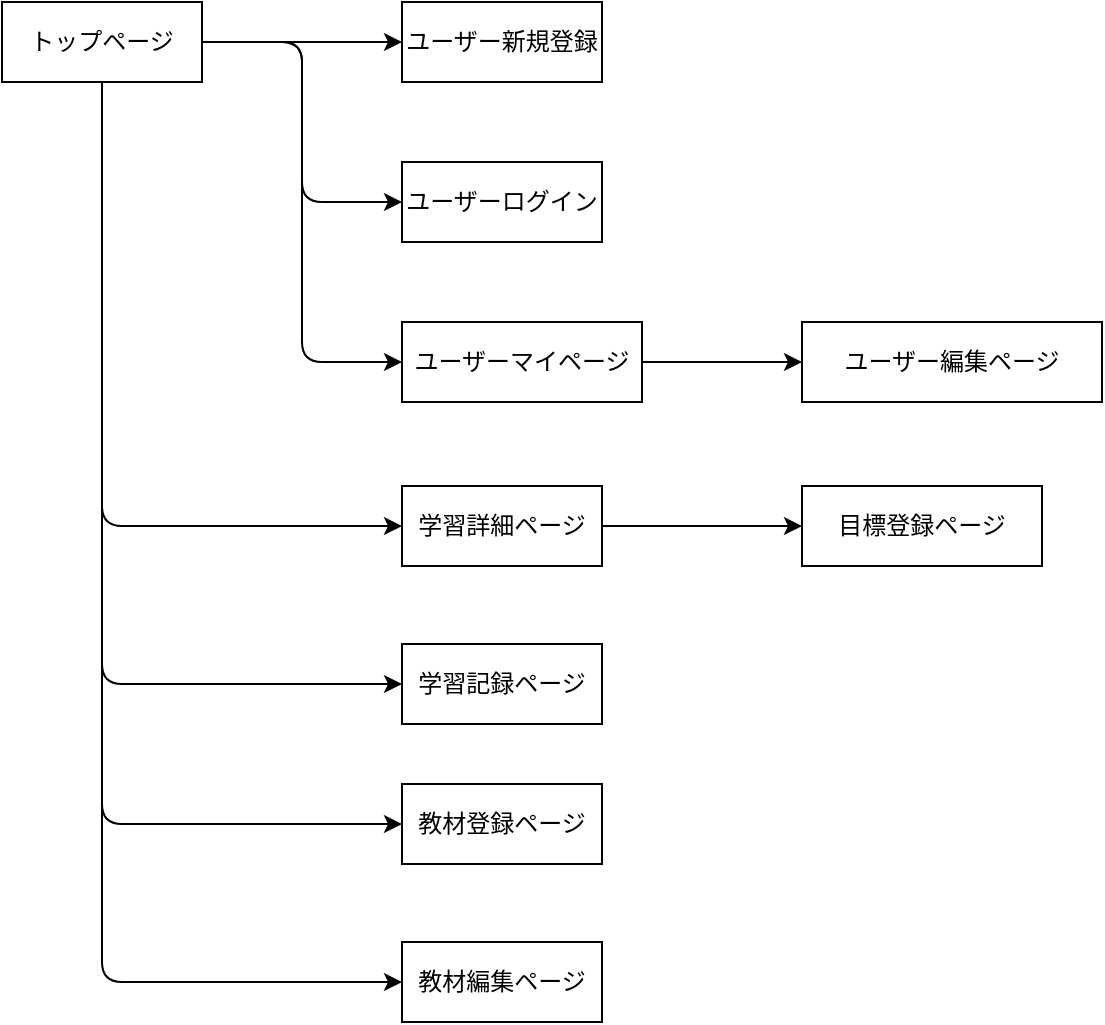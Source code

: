 <mxfile>
    <diagram id="_8IRfZ7InU6o6pw4O-bY" name="ページ1">
        <mxGraphModel dx="968" dy="777" grid="1" gridSize="10" guides="1" tooltips="1" connect="1" arrows="1" fold="1" page="1" pageScale="1" pageWidth="827" pageHeight="1169" math="0" shadow="0">
            <root>
                <mxCell id="0"/>
                <mxCell id="1" parent="0"/>
                <mxCell id="4" style="edgeStyle=none;html=1;exitX=1;exitY=0.5;exitDx=0;exitDy=0;" parent="1" source="2" target="3" edge="1">
                    <mxGeometry relative="1" as="geometry"/>
                </mxCell>
                <mxCell id="8" style="edgeStyle=orthogonalEdgeStyle;html=1;exitX=1;exitY=0.5;exitDx=0;exitDy=0;entryX=0;entryY=0.5;entryDx=0;entryDy=0;" parent="1" source="2" target="5" edge="1">
                    <mxGeometry relative="1" as="geometry"/>
                </mxCell>
                <mxCell id="9" style="edgeStyle=orthogonalEdgeStyle;html=1;exitX=1;exitY=0.5;exitDx=0;exitDy=0;entryX=0;entryY=0.5;entryDx=0;entryDy=0;" parent="1" source="2" target="6" edge="1">
                    <mxGeometry relative="1" as="geometry"/>
                </mxCell>
                <mxCell id="16" style="edgeStyle=orthogonalEdgeStyle;html=1;exitX=0.5;exitY=1;exitDx=0;exitDy=0;entryX=0;entryY=0.5;entryDx=0;entryDy=0;" parent="1" source="2" target="13" edge="1">
                    <mxGeometry relative="1" as="geometry"/>
                </mxCell>
                <mxCell id="20" style="edgeStyle=orthogonalEdgeStyle;html=1;exitX=0.5;exitY=1;exitDx=0;exitDy=0;entryX=0;entryY=0.5;entryDx=0;entryDy=0;" parent="1" source="2" target="19" edge="1">
                    <mxGeometry relative="1" as="geometry"/>
                </mxCell>
                <mxCell id="31" style="edgeStyle=orthogonalEdgeStyle;html=1;exitX=0.5;exitY=1;exitDx=0;exitDy=0;entryX=0;entryY=0.5;entryDx=0;entryDy=0;" edge="1" parent="1" source="2" target="30">
                    <mxGeometry relative="1" as="geometry"/>
                </mxCell>
                <mxCell id="2" value="トップページ" style="rounded=1;arcSize=0;whiteSpace=wrap;html=1;align=center;" parent="1" vertex="1">
                    <mxGeometry x="80" y="80" width="100" height="40" as="geometry"/>
                </mxCell>
                <mxCell id="3" value="ユーザー新規登録" style="whiteSpace=wrap;html=1;align=center;" parent="1" vertex="1">
                    <mxGeometry x="280" y="80" width="100" height="40" as="geometry"/>
                </mxCell>
                <mxCell id="5" value="ユーザーログイン" style="whiteSpace=wrap;html=1;align=center;" parent="1" vertex="1">
                    <mxGeometry x="280" y="160" width="100" height="40" as="geometry"/>
                </mxCell>
                <mxCell id="10" style="edgeStyle=orthogonalEdgeStyle;html=1;exitX=1;exitY=0.5;exitDx=0;exitDy=0;entryX=0;entryY=0.5;entryDx=0;entryDy=0;" parent="1" source="6" target="7" edge="1">
                    <mxGeometry relative="1" as="geometry"/>
                </mxCell>
                <mxCell id="6" value="ユーザーマイページ" style="whiteSpace=wrap;html=1;align=center;" parent="1" vertex="1">
                    <mxGeometry x="280" y="240" width="120" height="40" as="geometry"/>
                </mxCell>
                <mxCell id="7" value="ユーザー編集ページ" style="whiteSpace=wrap;html=1;align=center;" parent="1" vertex="1">
                    <mxGeometry x="480" y="240" width="150" height="40" as="geometry"/>
                </mxCell>
                <mxCell id="17" style="edgeStyle=orthogonalEdgeStyle;html=1;exitX=1;exitY=0.5;exitDx=0;exitDy=0;entryX=0;entryY=0.5;entryDx=0;entryDy=0;" parent="1" source="13" target="14" edge="1">
                    <mxGeometry relative="1" as="geometry"/>
                </mxCell>
                <mxCell id="13" value="学習詳細ページ" style="whiteSpace=wrap;html=1;align=center;" parent="1" vertex="1">
                    <mxGeometry x="280" y="322" width="100" height="40" as="geometry"/>
                </mxCell>
                <mxCell id="14" value="目標登録ページ" style="whiteSpace=wrap;html=1;align=center;" parent="1" vertex="1">
                    <mxGeometry x="480" y="322" width="120" height="40" as="geometry"/>
                </mxCell>
                <mxCell id="19" value="学習記録ページ" style="whiteSpace=wrap;html=1;align=center;" parent="1" vertex="1">
                    <mxGeometry x="280" y="401" width="100" height="40" as="geometry"/>
                </mxCell>
                <mxCell id="25" style="edgeStyle=orthogonalEdgeStyle;html=1;exitX=0;exitY=0.5;exitDx=0;exitDy=0;entryX=0.5;entryY=1;entryDx=0;entryDy=0;startArrow=classic;startFill=1;endArrow=none;endFill=0;" parent="1" source="24" target="2" edge="1">
                    <mxGeometry relative="1" as="geometry"/>
                </mxCell>
                <mxCell id="24" value="教材登録ページ" style="whiteSpace=wrap;html=1;align=center;" parent="1" vertex="1">
                    <mxGeometry x="280" y="471" width="100" height="40" as="geometry"/>
                </mxCell>
                <mxCell id="30" value="教材編集ページ" style="rounded=0;whiteSpace=wrap;html=1;" vertex="1" parent="1">
                    <mxGeometry x="280" y="550" width="100" height="40" as="geometry"/>
                </mxCell>
            </root>
        </mxGraphModel>
    </diagram>
</mxfile>